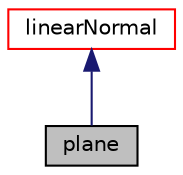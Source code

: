 digraph "plane"
{
  bgcolor="transparent";
  edge [fontname="Helvetica",fontsize="10",labelfontname="Helvetica",labelfontsize="10"];
  node [fontname="Helvetica",fontsize="10",shape=record];
  Node1 [label="plane",height=0.2,width=0.4,color="black", fillcolor="grey75", style="filled" fontcolor="black"];
  Node2 -> Node1 [dir="back",color="midnightblue",fontsize="10",style="solid",fontname="Helvetica"];
  Node2 [label="linearNormal",height=0.2,width=0.4,color="red",URL="$classFoam_1_1extrudeModels_1_1linearNormal.html",tooltip="Extrudes by transforming points normal to the surface by a given distance. "];
}
